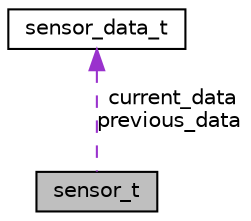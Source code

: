 digraph "sensor_t"
{
  edge [fontname="Helvetica",fontsize="10",labelfontname="Helvetica",labelfontsize="10"];
  node [fontname="Helvetica",fontsize="10",shape=record];
  Node1 [label="sensor_t",height=0.2,width=0.4,color="black", fillcolor="grey75", style="filled", fontcolor="black"];
  Node2 -> Node1 [dir="back",color="darkorchid3",fontsize="10",style="dashed",label=" current_data\nprevious_data" ,fontname="Helvetica"];
  Node2 [label="sensor_data_t",height=0.2,width=0.4,color="black", fillcolor="white", style="filled",URL="$unionsensor__data__t.html",tooltip="sensor_data_t where the sensor reading is stored "];
}
